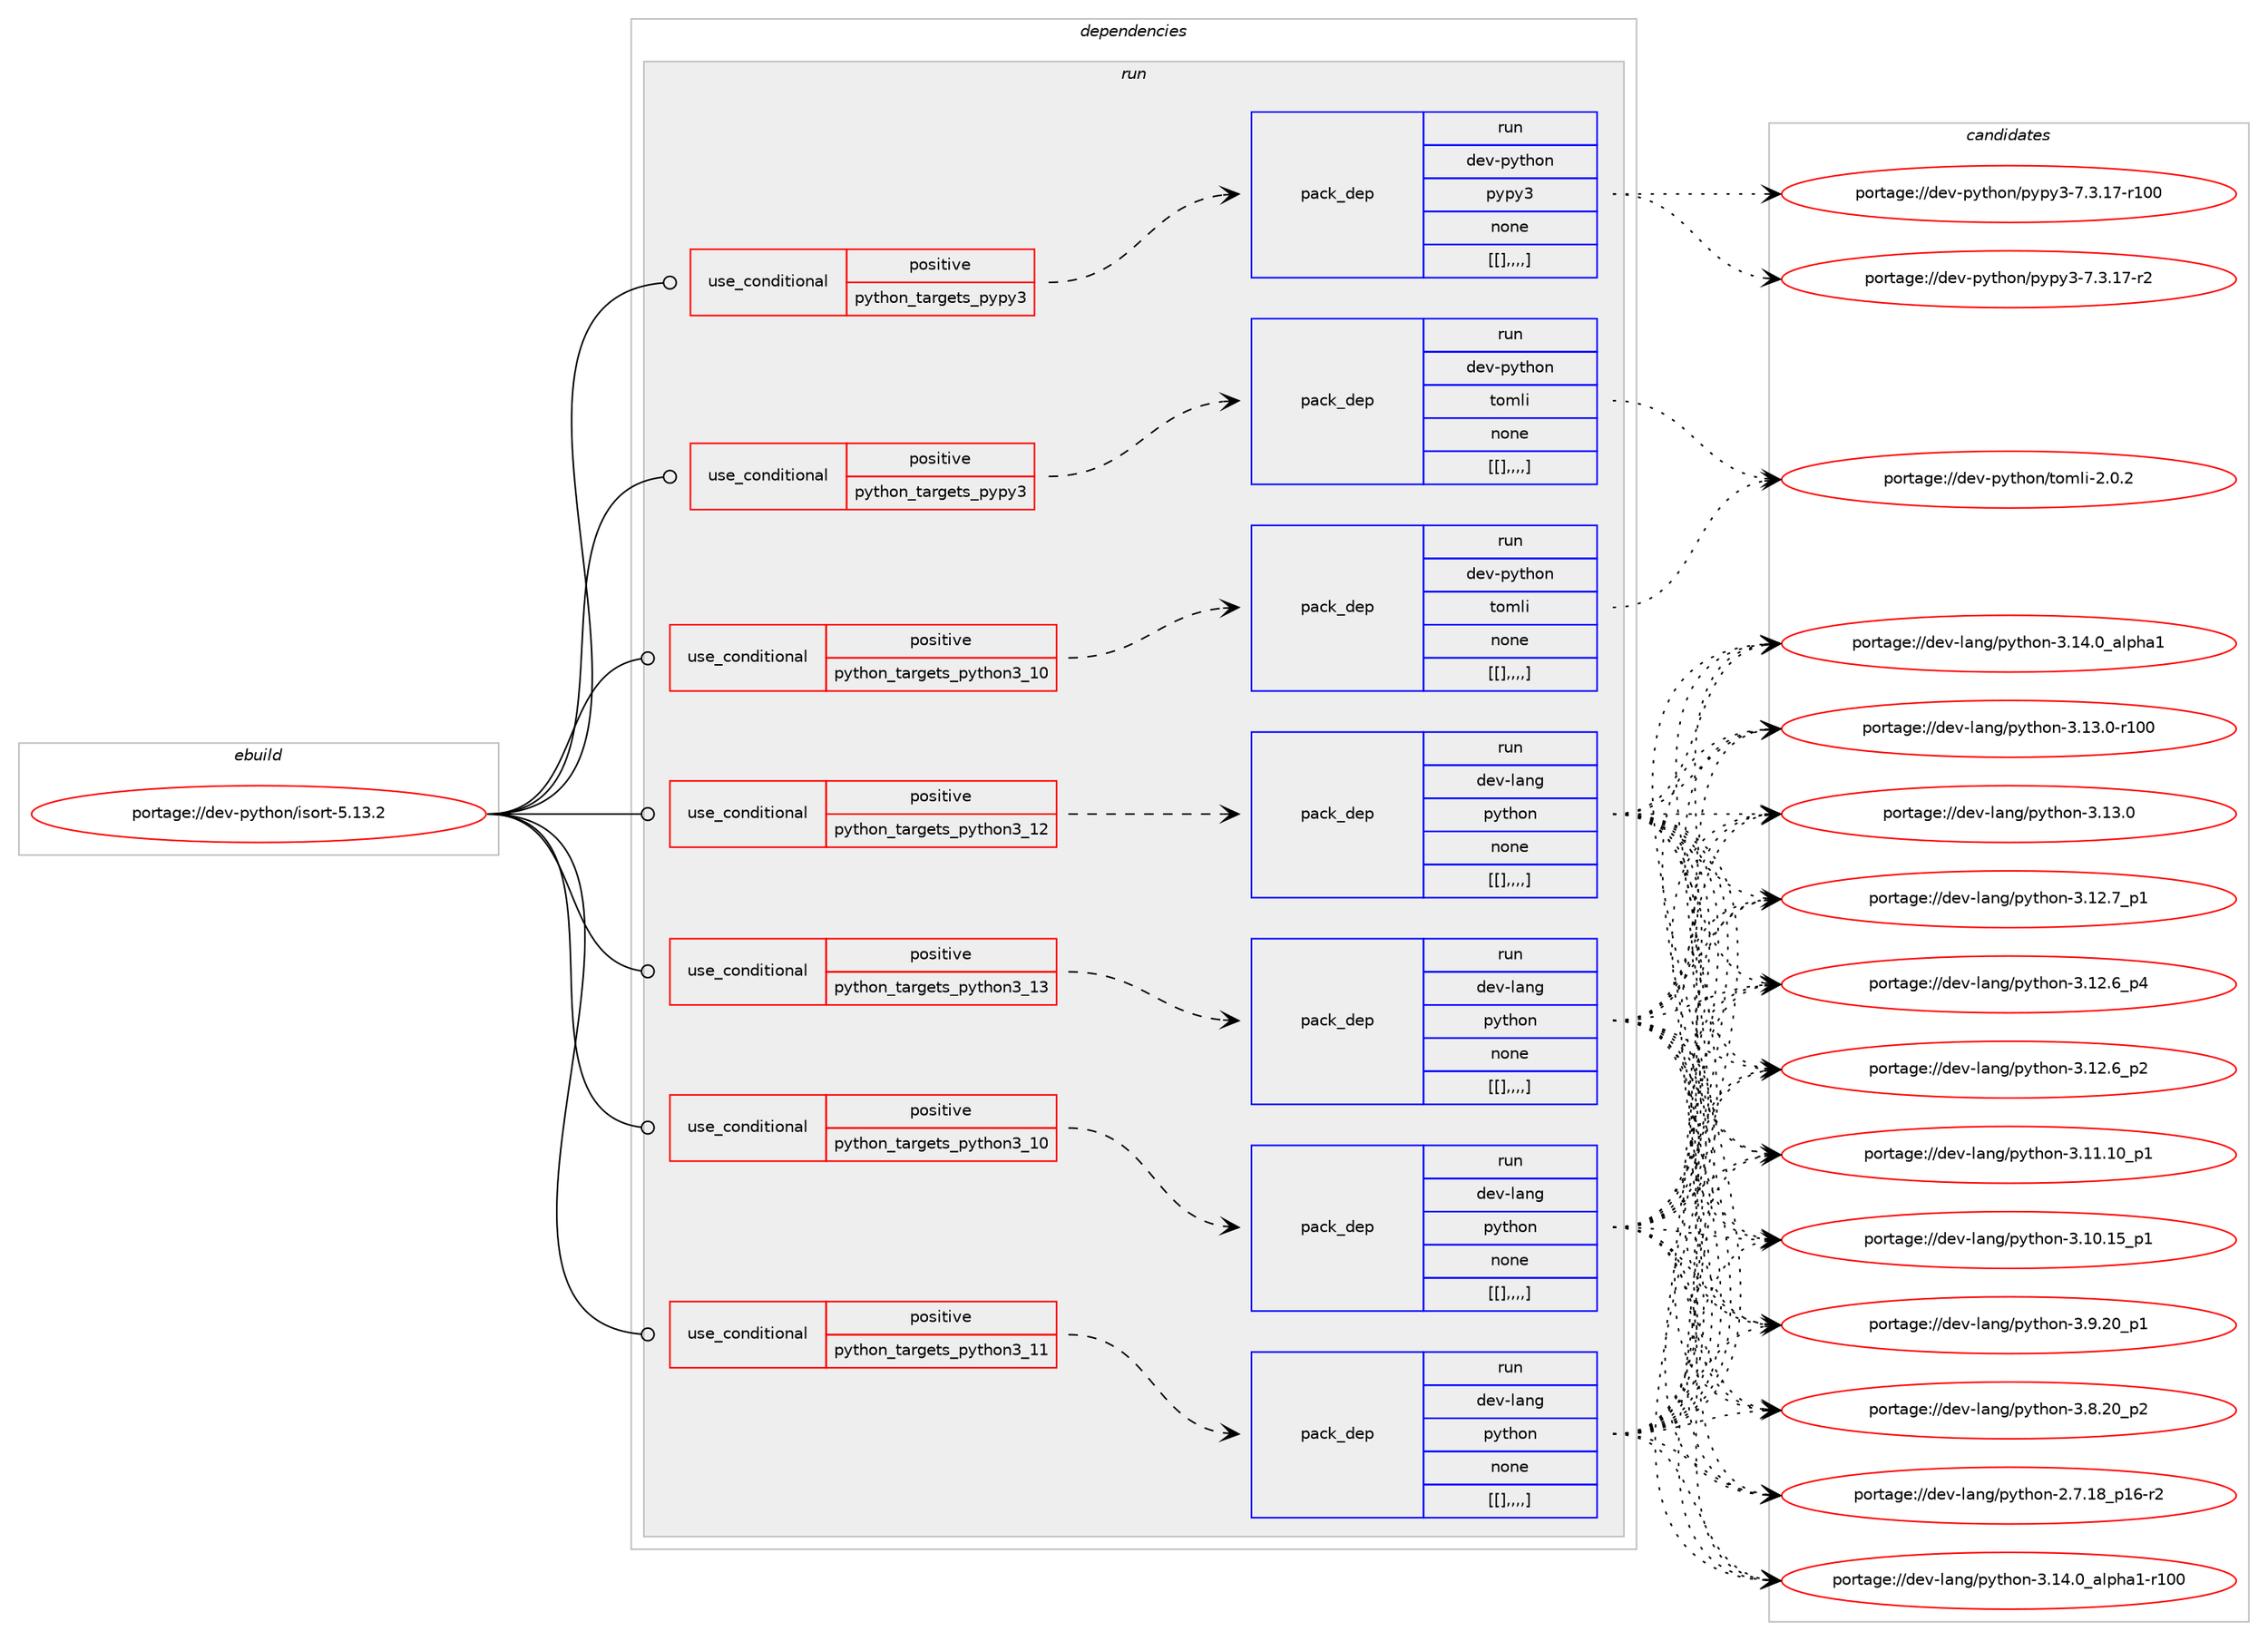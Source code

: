 digraph prolog {

# *************
# Graph options
# *************

newrank=true;
concentrate=true;
compound=true;
graph [rankdir=LR,fontname=Helvetica,fontsize=10,ranksep=1.5];#, ranksep=2.5, nodesep=0.2];
edge  [arrowhead=vee];
node  [fontname=Helvetica,fontsize=10];

# **********
# The ebuild
# **********

subgraph cluster_leftcol {
color=gray;
label=<<i>ebuild</i>>;
id [label="portage://dev-python/isort-5.13.2", color=red, width=4, href="../dev-python/isort-5.13.2.svg"];
}

# ****************
# The dependencies
# ****************

subgraph cluster_midcol {
color=gray;
label=<<i>dependencies</i>>;
subgraph cluster_compile {
fillcolor="#eeeeee";
style=filled;
label=<<i>compile</i>>;
}
subgraph cluster_compileandrun {
fillcolor="#eeeeee";
style=filled;
label=<<i>compile and run</i>>;
}
subgraph cluster_run {
fillcolor="#eeeeee";
style=filled;
label=<<i>run</i>>;
subgraph cond35930 {
dependency154250 [label=<<TABLE BORDER="0" CELLBORDER="1" CELLSPACING="0" CELLPADDING="4"><TR><TD ROWSPAN="3" CELLPADDING="10">use_conditional</TD></TR><TR><TD>positive</TD></TR><TR><TD>python_targets_pypy3</TD></TR></TABLE>>, shape=none, color=red];
subgraph pack116979 {
dependency154294 [label=<<TABLE BORDER="0" CELLBORDER="1" CELLSPACING="0" CELLPADDING="4" WIDTH="220"><TR><TD ROWSPAN="6" CELLPADDING="30">pack_dep</TD></TR><TR><TD WIDTH="110">run</TD></TR><TR><TD>dev-python</TD></TR><TR><TD>pypy3</TD></TR><TR><TD>none</TD></TR><TR><TD>[[],,,,]</TD></TR></TABLE>>, shape=none, color=blue];
}
dependency154250:e -> dependency154294:w [weight=20,style="dashed",arrowhead="vee"];
}
id:e -> dependency154250:w [weight=20,style="solid",arrowhead="odot"];
subgraph cond35999 {
dependency154362 [label=<<TABLE BORDER="0" CELLBORDER="1" CELLSPACING="0" CELLPADDING="4"><TR><TD ROWSPAN="3" CELLPADDING="10">use_conditional</TD></TR><TR><TD>positive</TD></TR><TR><TD>python_targets_pypy3</TD></TR></TABLE>>, shape=none, color=red];
subgraph pack117031 {
dependency154366 [label=<<TABLE BORDER="0" CELLBORDER="1" CELLSPACING="0" CELLPADDING="4" WIDTH="220"><TR><TD ROWSPAN="6" CELLPADDING="30">pack_dep</TD></TR><TR><TD WIDTH="110">run</TD></TR><TR><TD>dev-python</TD></TR><TR><TD>tomli</TD></TR><TR><TD>none</TD></TR><TR><TD>[[],,,,]</TD></TR></TABLE>>, shape=none, color=blue];
}
dependency154362:e -> dependency154366:w [weight=20,style="dashed",arrowhead="vee"];
}
id:e -> dependency154362:w [weight=20,style="solid",arrowhead="odot"];
subgraph cond36027 {
dependency154382 [label=<<TABLE BORDER="0" CELLBORDER="1" CELLSPACING="0" CELLPADDING="4"><TR><TD ROWSPAN="3" CELLPADDING="10">use_conditional</TD></TR><TR><TD>positive</TD></TR><TR><TD>python_targets_python3_10</TD></TR></TABLE>>, shape=none, color=red];
subgraph pack117066 {
dependency154420 [label=<<TABLE BORDER="0" CELLBORDER="1" CELLSPACING="0" CELLPADDING="4" WIDTH="220"><TR><TD ROWSPAN="6" CELLPADDING="30">pack_dep</TD></TR><TR><TD WIDTH="110">run</TD></TR><TR><TD>dev-lang</TD></TR><TR><TD>python</TD></TR><TR><TD>none</TD></TR><TR><TD>[[],,,,]</TD></TR></TABLE>>, shape=none, color=blue];
}
dependency154382:e -> dependency154420:w [weight=20,style="dashed",arrowhead="vee"];
}
id:e -> dependency154382:w [weight=20,style="solid",arrowhead="odot"];
subgraph cond36064 {
dependency154493 [label=<<TABLE BORDER="0" CELLBORDER="1" CELLSPACING="0" CELLPADDING="4"><TR><TD ROWSPAN="3" CELLPADDING="10">use_conditional</TD></TR><TR><TD>positive</TD></TR><TR><TD>python_targets_python3_10</TD></TR></TABLE>>, shape=none, color=red];
subgraph pack117129 {
dependency154544 [label=<<TABLE BORDER="0" CELLBORDER="1" CELLSPACING="0" CELLPADDING="4" WIDTH="220"><TR><TD ROWSPAN="6" CELLPADDING="30">pack_dep</TD></TR><TR><TD WIDTH="110">run</TD></TR><TR><TD>dev-python</TD></TR><TR><TD>tomli</TD></TR><TR><TD>none</TD></TR><TR><TD>[[],,,,]</TD></TR></TABLE>>, shape=none, color=blue];
}
dependency154493:e -> dependency154544:w [weight=20,style="dashed",arrowhead="vee"];
}
id:e -> dependency154493:w [weight=20,style="solid",arrowhead="odot"];
subgraph cond36099 {
dependency154550 [label=<<TABLE BORDER="0" CELLBORDER="1" CELLSPACING="0" CELLPADDING="4"><TR><TD ROWSPAN="3" CELLPADDING="10">use_conditional</TD></TR><TR><TD>positive</TD></TR><TR><TD>python_targets_python3_11</TD></TR></TABLE>>, shape=none, color=red];
subgraph pack117149 {
dependency154587 [label=<<TABLE BORDER="0" CELLBORDER="1" CELLSPACING="0" CELLPADDING="4" WIDTH="220"><TR><TD ROWSPAN="6" CELLPADDING="30">pack_dep</TD></TR><TR><TD WIDTH="110">run</TD></TR><TR><TD>dev-lang</TD></TR><TR><TD>python</TD></TR><TR><TD>none</TD></TR><TR><TD>[[],,,,]</TD></TR></TABLE>>, shape=none, color=blue];
}
dependency154550:e -> dependency154587:w [weight=20,style="dashed",arrowhead="vee"];
}
id:e -> dependency154550:w [weight=20,style="solid",arrowhead="odot"];
subgraph cond36119 {
dependency154593 [label=<<TABLE BORDER="0" CELLBORDER="1" CELLSPACING="0" CELLPADDING="4"><TR><TD ROWSPAN="3" CELLPADDING="10">use_conditional</TD></TR><TR><TD>positive</TD></TR><TR><TD>python_targets_python3_12</TD></TR></TABLE>>, shape=none, color=red];
subgraph pack117161 {
dependency154630 [label=<<TABLE BORDER="0" CELLBORDER="1" CELLSPACING="0" CELLPADDING="4" WIDTH="220"><TR><TD ROWSPAN="6" CELLPADDING="30">pack_dep</TD></TR><TR><TD WIDTH="110">run</TD></TR><TR><TD>dev-lang</TD></TR><TR><TD>python</TD></TR><TR><TD>none</TD></TR><TR><TD>[[],,,,]</TD></TR></TABLE>>, shape=none, color=blue];
}
dependency154593:e -> dependency154630:w [weight=20,style="dashed",arrowhead="vee"];
}
id:e -> dependency154593:w [weight=20,style="solid",arrowhead="odot"];
subgraph cond36140 {
dependency154636 [label=<<TABLE BORDER="0" CELLBORDER="1" CELLSPACING="0" CELLPADDING="4"><TR><TD ROWSPAN="3" CELLPADDING="10">use_conditional</TD></TR><TR><TD>positive</TD></TR><TR><TD>python_targets_python3_13</TD></TR></TABLE>>, shape=none, color=red];
subgraph pack117222 {
dependency154697 [label=<<TABLE BORDER="0" CELLBORDER="1" CELLSPACING="0" CELLPADDING="4" WIDTH="220"><TR><TD ROWSPAN="6" CELLPADDING="30">pack_dep</TD></TR><TR><TD WIDTH="110">run</TD></TR><TR><TD>dev-lang</TD></TR><TR><TD>python</TD></TR><TR><TD>none</TD></TR><TR><TD>[[],,,,]</TD></TR></TABLE>>, shape=none, color=blue];
}
dependency154636:e -> dependency154697:w [weight=20,style="dashed",arrowhead="vee"];
}
id:e -> dependency154636:w [weight=20,style="solid",arrowhead="odot"];
}
}

# **************
# The candidates
# **************

subgraph cluster_choices {
rank=same;
color=gray;
label=<<i>candidates</i>>;

subgraph choice116997 {
color=black;
nodesep=1;
choice100101118451121211161041111104711212111212151455546514649554511450 [label="portage://dev-python/pypy3-7.3.17-r2", color=red, width=4,href="../dev-python/pypy3-7.3.17-r2.svg"];
choice1001011184511212111610411111047112121112121514555465146495545114494848 [label="portage://dev-python/pypy3-7.3.17-r100", color=red, width=4,href="../dev-python/pypy3-7.3.17-r100.svg"];
dependency154294:e -> choice100101118451121211161041111104711212111212151455546514649554511450:w [style=dotted,weight="100"];
dependency154294:e -> choice1001011184511212111610411111047112121112121514555465146495545114494848:w [style=dotted,weight="100"];
}
subgraph choice117052 {
color=black;
nodesep=1;
choice1001011184511212111610411111047116111109108105455046484650 [label="portage://dev-python/tomli-2.0.2", color=red, width=4,href="../dev-python/tomli-2.0.2.svg"];
dependency154366:e -> choice1001011184511212111610411111047116111109108105455046484650:w [style=dotted,weight="100"];
}
subgraph choice117077 {
color=black;
nodesep=1;
choice100101118451089711010347112121116104111110455146495246489597108112104974945114494848 [label="portage://dev-lang/python-3.14.0_alpha1-r100", color=red, width=4,href="../dev-lang/python-3.14.0_alpha1-r100.svg"];
choice1001011184510897110103471121211161041111104551464952464895971081121049749 [label="portage://dev-lang/python-3.14.0_alpha1", color=red, width=4,href="../dev-lang/python-3.14.0_alpha1.svg"];
choice1001011184510897110103471121211161041111104551464951464845114494848 [label="portage://dev-lang/python-3.13.0-r100", color=red, width=4,href="../dev-lang/python-3.13.0-r100.svg"];
choice10010111845108971101034711212111610411111045514649514648 [label="portage://dev-lang/python-3.13.0", color=red, width=4,href="../dev-lang/python-3.13.0.svg"];
choice100101118451089711010347112121116104111110455146495046559511249 [label="portage://dev-lang/python-3.12.7_p1", color=red, width=4,href="../dev-lang/python-3.12.7_p1.svg"];
choice100101118451089711010347112121116104111110455146495046549511252 [label="portage://dev-lang/python-3.12.6_p4", color=red, width=4,href="../dev-lang/python-3.12.6_p4.svg"];
choice100101118451089711010347112121116104111110455146495046549511250 [label="portage://dev-lang/python-3.12.6_p2", color=red, width=4,href="../dev-lang/python-3.12.6_p2.svg"];
choice10010111845108971101034711212111610411111045514649494649489511249 [label="portage://dev-lang/python-3.11.10_p1", color=red, width=4,href="../dev-lang/python-3.11.10_p1.svg"];
choice10010111845108971101034711212111610411111045514649484649539511249 [label="portage://dev-lang/python-3.10.15_p1", color=red, width=4,href="../dev-lang/python-3.10.15_p1.svg"];
choice100101118451089711010347112121116104111110455146574650489511249 [label="portage://dev-lang/python-3.9.20_p1", color=red, width=4,href="../dev-lang/python-3.9.20_p1.svg"];
choice100101118451089711010347112121116104111110455146564650489511250 [label="portage://dev-lang/python-3.8.20_p2", color=red, width=4,href="../dev-lang/python-3.8.20_p2.svg"];
choice100101118451089711010347112121116104111110455046554649569511249544511450 [label="portage://dev-lang/python-2.7.18_p16-r2", color=red, width=4,href="../dev-lang/python-2.7.18_p16-r2.svg"];
dependency154420:e -> choice100101118451089711010347112121116104111110455146495246489597108112104974945114494848:w [style=dotted,weight="100"];
dependency154420:e -> choice1001011184510897110103471121211161041111104551464952464895971081121049749:w [style=dotted,weight="100"];
dependency154420:e -> choice1001011184510897110103471121211161041111104551464951464845114494848:w [style=dotted,weight="100"];
dependency154420:e -> choice10010111845108971101034711212111610411111045514649514648:w [style=dotted,weight="100"];
dependency154420:e -> choice100101118451089711010347112121116104111110455146495046559511249:w [style=dotted,weight="100"];
dependency154420:e -> choice100101118451089711010347112121116104111110455146495046549511252:w [style=dotted,weight="100"];
dependency154420:e -> choice100101118451089711010347112121116104111110455146495046549511250:w [style=dotted,weight="100"];
dependency154420:e -> choice10010111845108971101034711212111610411111045514649494649489511249:w [style=dotted,weight="100"];
dependency154420:e -> choice10010111845108971101034711212111610411111045514649484649539511249:w [style=dotted,weight="100"];
dependency154420:e -> choice100101118451089711010347112121116104111110455146574650489511249:w [style=dotted,weight="100"];
dependency154420:e -> choice100101118451089711010347112121116104111110455146564650489511250:w [style=dotted,weight="100"];
dependency154420:e -> choice100101118451089711010347112121116104111110455046554649569511249544511450:w [style=dotted,weight="100"];
}
subgraph choice117110 {
color=black;
nodesep=1;
choice1001011184511212111610411111047116111109108105455046484650 [label="portage://dev-python/tomli-2.0.2", color=red, width=4,href="../dev-python/tomli-2.0.2.svg"];
dependency154544:e -> choice1001011184511212111610411111047116111109108105455046484650:w [style=dotted,weight="100"];
}
subgraph choice117140 {
color=black;
nodesep=1;
choice100101118451089711010347112121116104111110455146495246489597108112104974945114494848 [label="portage://dev-lang/python-3.14.0_alpha1-r100", color=red, width=4,href="../dev-lang/python-3.14.0_alpha1-r100.svg"];
choice1001011184510897110103471121211161041111104551464952464895971081121049749 [label="portage://dev-lang/python-3.14.0_alpha1", color=red, width=4,href="../dev-lang/python-3.14.0_alpha1.svg"];
choice1001011184510897110103471121211161041111104551464951464845114494848 [label="portage://dev-lang/python-3.13.0-r100", color=red, width=4,href="../dev-lang/python-3.13.0-r100.svg"];
choice10010111845108971101034711212111610411111045514649514648 [label="portage://dev-lang/python-3.13.0", color=red, width=4,href="../dev-lang/python-3.13.0.svg"];
choice100101118451089711010347112121116104111110455146495046559511249 [label="portage://dev-lang/python-3.12.7_p1", color=red, width=4,href="../dev-lang/python-3.12.7_p1.svg"];
choice100101118451089711010347112121116104111110455146495046549511252 [label="portage://dev-lang/python-3.12.6_p4", color=red, width=4,href="../dev-lang/python-3.12.6_p4.svg"];
choice100101118451089711010347112121116104111110455146495046549511250 [label="portage://dev-lang/python-3.12.6_p2", color=red, width=4,href="../dev-lang/python-3.12.6_p2.svg"];
choice10010111845108971101034711212111610411111045514649494649489511249 [label="portage://dev-lang/python-3.11.10_p1", color=red, width=4,href="../dev-lang/python-3.11.10_p1.svg"];
choice10010111845108971101034711212111610411111045514649484649539511249 [label="portage://dev-lang/python-3.10.15_p1", color=red, width=4,href="../dev-lang/python-3.10.15_p1.svg"];
choice100101118451089711010347112121116104111110455146574650489511249 [label="portage://dev-lang/python-3.9.20_p1", color=red, width=4,href="../dev-lang/python-3.9.20_p1.svg"];
choice100101118451089711010347112121116104111110455146564650489511250 [label="portage://dev-lang/python-3.8.20_p2", color=red, width=4,href="../dev-lang/python-3.8.20_p2.svg"];
choice100101118451089711010347112121116104111110455046554649569511249544511450 [label="portage://dev-lang/python-2.7.18_p16-r2", color=red, width=4,href="../dev-lang/python-2.7.18_p16-r2.svg"];
dependency154587:e -> choice100101118451089711010347112121116104111110455146495246489597108112104974945114494848:w [style=dotted,weight="100"];
dependency154587:e -> choice1001011184510897110103471121211161041111104551464952464895971081121049749:w [style=dotted,weight="100"];
dependency154587:e -> choice1001011184510897110103471121211161041111104551464951464845114494848:w [style=dotted,weight="100"];
dependency154587:e -> choice10010111845108971101034711212111610411111045514649514648:w [style=dotted,weight="100"];
dependency154587:e -> choice100101118451089711010347112121116104111110455146495046559511249:w [style=dotted,weight="100"];
dependency154587:e -> choice100101118451089711010347112121116104111110455146495046549511252:w [style=dotted,weight="100"];
dependency154587:e -> choice100101118451089711010347112121116104111110455146495046549511250:w [style=dotted,weight="100"];
dependency154587:e -> choice10010111845108971101034711212111610411111045514649494649489511249:w [style=dotted,weight="100"];
dependency154587:e -> choice10010111845108971101034711212111610411111045514649484649539511249:w [style=dotted,weight="100"];
dependency154587:e -> choice100101118451089711010347112121116104111110455146574650489511249:w [style=dotted,weight="100"];
dependency154587:e -> choice100101118451089711010347112121116104111110455146564650489511250:w [style=dotted,weight="100"];
dependency154587:e -> choice100101118451089711010347112121116104111110455046554649569511249544511450:w [style=dotted,weight="100"];
}
subgraph choice117203 {
color=black;
nodesep=1;
choice100101118451089711010347112121116104111110455146495246489597108112104974945114494848 [label="portage://dev-lang/python-3.14.0_alpha1-r100", color=red, width=4,href="../dev-lang/python-3.14.0_alpha1-r100.svg"];
choice1001011184510897110103471121211161041111104551464952464895971081121049749 [label="portage://dev-lang/python-3.14.0_alpha1", color=red, width=4,href="../dev-lang/python-3.14.0_alpha1.svg"];
choice1001011184510897110103471121211161041111104551464951464845114494848 [label="portage://dev-lang/python-3.13.0-r100", color=red, width=4,href="../dev-lang/python-3.13.0-r100.svg"];
choice10010111845108971101034711212111610411111045514649514648 [label="portage://dev-lang/python-3.13.0", color=red, width=4,href="../dev-lang/python-3.13.0.svg"];
choice100101118451089711010347112121116104111110455146495046559511249 [label="portage://dev-lang/python-3.12.7_p1", color=red, width=4,href="../dev-lang/python-3.12.7_p1.svg"];
choice100101118451089711010347112121116104111110455146495046549511252 [label="portage://dev-lang/python-3.12.6_p4", color=red, width=4,href="../dev-lang/python-3.12.6_p4.svg"];
choice100101118451089711010347112121116104111110455146495046549511250 [label="portage://dev-lang/python-3.12.6_p2", color=red, width=4,href="../dev-lang/python-3.12.6_p2.svg"];
choice10010111845108971101034711212111610411111045514649494649489511249 [label="portage://dev-lang/python-3.11.10_p1", color=red, width=4,href="../dev-lang/python-3.11.10_p1.svg"];
choice10010111845108971101034711212111610411111045514649484649539511249 [label="portage://dev-lang/python-3.10.15_p1", color=red, width=4,href="../dev-lang/python-3.10.15_p1.svg"];
choice100101118451089711010347112121116104111110455146574650489511249 [label="portage://dev-lang/python-3.9.20_p1", color=red, width=4,href="../dev-lang/python-3.9.20_p1.svg"];
choice100101118451089711010347112121116104111110455146564650489511250 [label="portage://dev-lang/python-3.8.20_p2", color=red, width=4,href="../dev-lang/python-3.8.20_p2.svg"];
choice100101118451089711010347112121116104111110455046554649569511249544511450 [label="portage://dev-lang/python-2.7.18_p16-r2", color=red, width=4,href="../dev-lang/python-2.7.18_p16-r2.svg"];
dependency154630:e -> choice100101118451089711010347112121116104111110455146495246489597108112104974945114494848:w [style=dotted,weight="100"];
dependency154630:e -> choice1001011184510897110103471121211161041111104551464952464895971081121049749:w [style=dotted,weight="100"];
dependency154630:e -> choice1001011184510897110103471121211161041111104551464951464845114494848:w [style=dotted,weight="100"];
dependency154630:e -> choice10010111845108971101034711212111610411111045514649514648:w [style=dotted,weight="100"];
dependency154630:e -> choice100101118451089711010347112121116104111110455146495046559511249:w [style=dotted,weight="100"];
dependency154630:e -> choice100101118451089711010347112121116104111110455146495046549511252:w [style=dotted,weight="100"];
dependency154630:e -> choice100101118451089711010347112121116104111110455146495046549511250:w [style=dotted,weight="100"];
dependency154630:e -> choice10010111845108971101034711212111610411111045514649494649489511249:w [style=dotted,weight="100"];
dependency154630:e -> choice10010111845108971101034711212111610411111045514649484649539511249:w [style=dotted,weight="100"];
dependency154630:e -> choice100101118451089711010347112121116104111110455146574650489511249:w [style=dotted,weight="100"];
dependency154630:e -> choice100101118451089711010347112121116104111110455146564650489511250:w [style=dotted,weight="100"];
dependency154630:e -> choice100101118451089711010347112121116104111110455046554649569511249544511450:w [style=dotted,weight="100"];
}
subgraph choice117214 {
color=black;
nodesep=1;
choice100101118451089711010347112121116104111110455146495246489597108112104974945114494848 [label="portage://dev-lang/python-3.14.0_alpha1-r100", color=red, width=4,href="../dev-lang/python-3.14.0_alpha1-r100.svg"];
choice1001011184510897110103471121211161041111104551464952464895971081121049749 [label="portage://dev-lang/python-3.14.0_alpha1", color=red, width=4,href="../dev-lang/python-3.14.0_alpha1.svg"];
choice1001011184510897110103471121211161041111104551464951464845114494848 [label="portage://dev-lang/python-3.13.0-r100", color=red, width=4,href="../dev-lang/python-3.13.0-r100.svg"];
choice10010111845108971101034711212111610411111045514649514648 [label="portage://dev-lang/python-3.13.0", color=red, width=4,href="../dev-lang/python-3.13.0.svg"];
choice100101118451089711010347112121116104111110455146495046559511249 [label="portage://dev-lang/python-3.12.7_p1", color=red, width=4,href="../dev-lang/python-3.12.7_p1.svg"];
choice100101118451089711010347112121116104111110455146495046549511252 [label="portage://dev-lang/python-3.12.6_p4", color=red, width=4,href="../dev-lang/python-3.12.6_p4.svg"];
choice100101118451089711010347112121116104111110455146495046549511250 [label="portage://dev-lang/python-3.12.6_p2", color=red, width=4,href="../dev-lang/python-3.12.6_p2.svg"];
choice10010111845108971101034711212111610411111045514649494649489511249 [label="portage://dev-lang/python-3.11.10_p1", color=red, width=4,href="../dev-lang/python-3.11.10_p1.svg"];
choice10010111845108971101034711212111610411111045514649484649539511249 [label="portage://dev-lang/python-3.10.15_p1", color=red, width=4,href="../dev-lang/python-3.10.15_p1.svg"];
choice100101118451089711010347112121116104111110455146574650489511249 [label="portage://dev-lang/python-3.9.20_p1", color=red, width=4,href="../dev-lang/python-3.9.20_p1.svg"];
choice100101118451089711010347112121116104111110455146564650489511250 [label="portage://dev-lang/python-3.8.20_p2", color=red, width=4,href="../dev-lang/python-3.8.20_p2.svg"];
choice100101118451089711010347112121116104111110455046554649569511249544511450 [label="portage://dev-lang/python-2.7.18_p16-r2", color=red, width=4,href="../dev-lang/python-2.7.18_p16-r2.svg"];
dependency154697:e -> choice100101118451089711010347112121116104111110455146495246489597108112104974945114494848:w [style=dotted,weight="100"];
dependency154697:e -> choice1001011184510897110103471121211161041111104551464952464895971081121049749:w [style=dotted,weight="100"];
dependency154697:e -> choice1001011184510897110103471121211161041111104551464951464845114494848:w [style=dotted,weight="100"];
dependency154697:e -> choice10010111845108971101034711212111610411111045514649514648:w [style=dotted,weight="100"];
dependency154697:e -> choice100101118451089711010347112121116104111110455146495046559511249:w [style=dotted,weight="100"];
dependency154697:e -> choice100101118451089711010347112121116104111110455146495046549511252:w [style=dotted,weight="100"];
dependency154697:e -> choice100101118451089711010347112121116104111110455146495046549511250:w [style=dotted,weight="100"];
dependency154697:e -> choice10010111845108971101034711212111610411111045514649494649489511249:w [style=dotted,weight="100"];
dependency154697:e -> choice10010111845108971101034711212111610411111045514649484649539511249:w [style=dotted,weight="100"];
dependency154697:e -> choice100101118451089711010347112121116104111110455146574650489511249:w [style=dotted,weight="100"];
dependency154697:e -> choice100101118451089711010347112121116104111110455146564650489511250:w [style=dotted,weight="100"];
dependency154697:e -> choice100101118451089711010347112121116104111110455046554649569511249544511450:w [style=dotted,weight="100"];
}
}

}
